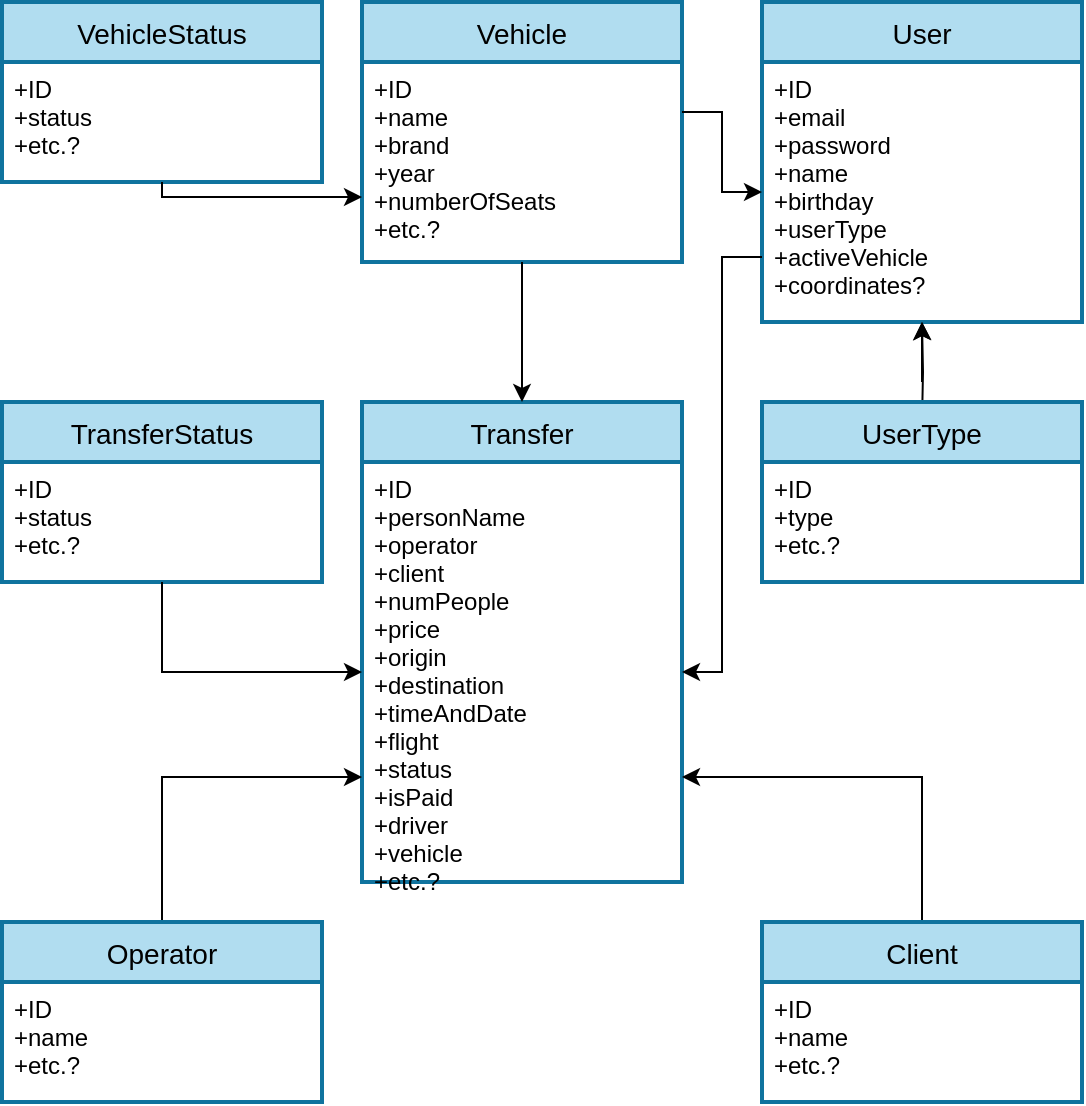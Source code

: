 <mxfile version="18.0.3" type="device"><diagram id="BD5Wx6VQtTXD83uLka7C" name="Page-1"><mxGraphModel dx="3257" dy="977" grid="1" gridSize="10" guides="1" tooltips="1" connect="1" arrows="1" fold="1" page="1" pageScale="1" pageWidth="1500" pageHeight="1500" math="0" shadow="0"><root><mxCell id="0"/><mxCell id="1" parent="0"/><mxCell id="PoL5Hn2bVHy7rkXez8PK-1" value="Vehicle" style="swimlane;childLayout=stackLayout;horizontal=1;startSize=30;horizontalStack=0;rounded=0;fontSize=14;fontStyle=0;strokeWidth=2;resizeParent=0;resizeLast=1;shadow=0;dashed=0;align=center;fillColor=#b1ddf0;strokeColor=#10739e;" parent="1" vertex="1"><mxGeometry x="-1310" y="10" width="160" height="130" as="geometry"/></mxCell><mxCell id="PoL5Hn2bVHy7rkXez8PK-2" value="+ID&#10;+name&#10;+brand&#10;+year&#10;+numberOfSeats&#10;+etc.?" style="align=left;strokeColor=none;fillColor=none;spacingLeft=4;fontSize=12;verticalAlign=top;resizable=0;rotatable=0;part=1;rounded=0;" parent="PoL5Hn2bVHy7rkXez8PK-1" vertex="1"><mxGeometry y="30" width="160" height="100" as="geometry"/></mxCell><mxCell id="PoL5Hn2bVHy7rkXez8PK-3" value="User" style="swimlane;childLayout=stackLayout;horizontal=1;startSize=30;horizontalStack=0;rounded=0;fontSize=14;fontStyle=0;strokeWidth=2;resizeParent=0;resizeLast=1;shadow=0;dashed=0;align=center;fillColor=#b1ddf0;strokeColor=#10739e;" parent="1" vertex="1"><mxGeometry x="-1110" y="10" width="160" height="160" as="geometry"/></mxCell><mxCell id="PoL5Hn2bVHy7rkXez8PK-4" value="+ID&#10;+email&#10;+password&#10;+name&#10;+birthday&#10;+userType&#10;+activeVehicle&#10;+coordinates?" style="align=left;strokeColor=none;fillColor=none;spacingLeft=4;fontSize=12;verticalAlign=top;resizable=0;rotatable=0;part=1;" parent="PoL5Hn2bVHy7rkXez8PK-3" vertex="1"><mxGeometry y="30" width="160" height="130" as="geometry"/></mxCell><mxCell id="PoL5Hn2bVHy7rkXez8PK-7" style="edgeStyle=orthogonalEdgeStyle;rounded=0;orthogonalLoop=1;jettySize=auto;html=1;exitX=1;exitY=0.25;exitDx=0;exitDy=0;entryX=0;entryY=0.5;entryDx=0;entryDy=0;" parent="1" source="PoL5Hn2bVHy7rkXez8PK-2" target="PoL5Hn2bVHy7rkXez8PK-4" edge="1"><mxGeometry relative="1" as="geometry"/></mxCell><mxCell id="PoL5Hn2bVHy7rkXez8PK-13" style="edgeStyle=orthogonalEdgeStyle;rounded=0;orthogonalLoop=1;jettySize=auto;html=1;entryX=0.5;entryY=1;entryDx=0;entryDy=0;" parent="1" target="PoL5Hn2bVHy7rkXez8PK-4" edge="1"><mxGeometry relative="1" as="geometry"><mxPoint x="-1030" y="200" as="sourcePoint"/></mxGeometry></mxCell><mxCell id="PoL5Hn2bVHy7rkXez8PK-16" value="" style="edgeStyle=orthogonalEdgeStyle;rounded=0;orthogonalLoop=1;jettySize=auto;html=1;" parent="1" target="PoL5Hn2bVHy7rkXez8PK-4" edge="1"><mxGeometry relative="1" as="geometry"><mxPoint x="-1030" y="220" as="sourcePoint"/></mxGeometry></mxCell><mxCell id="PoL5Hn2bVHy7rkXez8PK-8" value="UserType" style="swimlane;childLayout=stackLayout;horizontal=1;startSize=30;horizontalStack=0;rounded=0;fontSize=14;fontStyle=0;strokeWidth=2;resizeParent=0;resizeLast=1;shadow=0;dashed=0;align=center;fillColor=#b1ddf0;strokeColor=#10739e;" parent="1" vertex="1"><mxGeometry x="-1110" y="210" width="160" height="90" as="geometry"/></mxCell><mxCell id="PoL5Hn2bVHy7rkXez8PK-9" value="+ID&#10;+type&#10;+etc.?" style="align=left;strokeColor=none;fillColor=none;spacingLeft=4;fontSize=12;verticalAlign=top;resizable=0;rotatable=0;part=1;" parent="PoL5Hn2bVHy7rkXez8PK-8" vertex="1"><mxGeometry y="30" width="160" height="60" as="geometry"/></mxCell><mxCell id="PoL5Hn2bVHy7rkXez8PK-10" value="Transfer" style="swimlane;childLayout=stackLayout;horizontal=1;startSize=30;horizontalStack=0;rounded=0;fontSize=14;fontStyle=0;strokeWidth=2;resizeParent=0;resizeLast=1;shadow=0;dashed=0;align=center;fillColor=#b1ddf0;strokeColor=#10739e;" parent="1" vertex="1"><mxGeometry x="-1310" y="210" width="160" height="240" as="geometry"/></mxCell><mxCell id="PoL5Hn2bVHy7rkXez8PK-11" value="+ID&#10;+personName&#10;+operator&#10;+client&#10;+numPeople&#10;+price&#10;+origin&#10;+destination&#10;+timeAndDate&#10;+flight&#10;+status&#10;+isPaid&#10;+driver&#10;+vehicle&#10;+etc.?" style="align=left;strokeColor=none;fillColor=none;spacingLeft=4;fontSize=12;verticalAlign=top;resizable=0;rotatable=0;part=1;" parent="PoL5Hn2bVHy7rkXez8PK-10" vertex="1"><mxGeometry y="30" width="160" height="210" as="geometry"/></mxCell><mxCell id="PoL5Hn2bVHy7rkXez8PK-14" style="edgeStyle=orthogonalEdgeStyle;rounded=0;orthogonalLoop=1;jettySize=auto;html=1;exitX=0;exitY=0.75;exitDx=0;exitDy=0;entryX=1;entryY=0.5;entryDx=0;entryDy=0;" parent="1" source="PoL5Hn2bVHy7rkXez8PK-4" target="PoL5Hn2bVHy7rkXez8PK-11" edge="1"><mxGeometry relative="1" as="geometry"/></mxCell><mxCell id="PoL5Hn2bVHy7rkXez8PK-15" style="edgeStyle=orthogonalEdgeStyle;rounded=0;orthogonalLoop=1;jettySize=auto;html=1;exitX=0.5;exitY=1;exitDx=0;exitDy=0;" parent="1" source="PoL5Hn2bVHy7rkXez8PK-2" target="PoL5Hn2bVHy7rkXez8PK-10" edge="1"><mxGeometry relative="1" as="geometry"/></mxCell><mxCell id="PoL5Hn2bVHy7rkXez8PK-21" value="TransferStatus" style="swimlane;childLayout=stackLayout;horizontal=1;startSize=30;horizontalStack=0;rounded=0;fontSize=14;fontStyle=0;strokeWidth=2;resizeParent=0;resizeLast=1;shadow=0;dashed=0;align=center;fillColor=#b1ddf0;strokeColor=#10739e;" parent="1" vertex="1"><mxGeometry x="-1490" y="210" width="160" height="90" as="geometry"/></mxCell><mxCell id="PoL5Hn2bVHy7rkXez8PK-22" value="+ID&#10;+status&#10;+etc.?" style="align=left;strokeColor=none;fillColor=none;spacingLeft=4;fontSize=12;verticalAlign=top;resizable=0;rotatable=0;part=1;" parent="PoL5Hn2bVHy7rkXez8PK-21" vertex="1"><mxGeometry y="30" width="160" height="60" as="geometry"/></mxCell><mxCell id="PoL5Hn2bVHy7rkXez8PK-23" style="edgeStyle=orthogonalEdgeStyle;rounded=0;orthogonalLoop=1;jettySize=auto;html=1;exitX=0.5;exitY=1;exitDx=0;exitDy=0;entryX=0;entryY=0.5;entryDx=0;entryDy=0;" parent="1" source="PoL5Hn2bVHy7rkXez8PK-22" target="PoL5Hn2bVHy7rkXez8PK-11" edge="1"><mxGeometry relative="1" as="geometry"/></mxCell><mxCell id="PoL5Hn2bVHy7rkXez8PK-24" value="VehicleStatus" style="swimlane;childLayout=stackLayout;horizontal=1;startSize=30;horizontalStack=0;rounded=0;fontSize=14;fontStyle=0;strokeWidth=2;resizeParent=0;resizeLast=1;shadow=0;dashed=0;align=center;fillColor=#b1ddf0;strokeColor=#10739e;" parent="1" vertex="1"><mxGeometry x="-1490" y="10" width="160" height="90" as="geometry"/></mxCell><mxCell id="PoL5Hn2bVHy7rkXez8PK-25" value="+ID&#10;+status&#10;+etc.?" style="align=left;strokeColor=none;fillColor=none;spacingLeft=4;fontSize=12;verticalAlign=top;resizable=0;rotatable=0;part=1;" parent="PoL5Hn2bVHy7rkXez8PK-24" vertex="1"><mxGeometry y="30" width="160" height="60" as="geometry"/></mxCell><mxCell id="PoL5Hn2bVHy7rkXez8PK-27" style="edgeStyle=orthogonalEdgeStyle;rounded=0;orthogonalLoop=1;jettySize=auto;html=1;exitX=0.5;exitY=1;exitDx=0;exitDy=0;entryX=0;entryY=0.75;entryDx=0;entryDy=0;" parent="1" source="PoL5Hn2bVHy7rkXez8PK-25" target="PoL5Hn2bVHy7rkXez8PK-1" edge="1"><mxGeometry relative="1" as="geometry"><Array as="points"><mxPoint x="-1410" y="108"/></Array></mxGeometry></mxCell><mxCell id="DvT-mcTCcQ7cwiN3KnF5-7" style="edgeStyle=orthogonalEdgeStyle;rounded=0;orthogonalLoop=1;jettySize=auto;html=1;entryX=0;entryY=0.75;entryDx=0;entryDy=0;exitX=0.5;exitY=0;exitDx=0;exitDy=0;" edge="1" parent="1" source="DvT-mcTCcQ7cwiN3KnF5-1" target="PoL5Hn2bVHy7rkXez8PK-11"><mxGeometry relative="1" as="geometry"/></mxCell><mxCell id="DvT-mcTCcQ7cwiN3KnF5-1" value="Operator" style="swimlane;childLayout=stackLayout;horizontal=1;startSize=30;horizontalStack=0;rounded=0;fontSize=14;fontStyle=0;strokeWidth=2;resizeParent=0;resizeLast=1;shadow=0;dashed=0;align=center;fillColor=#b1ddf0;strokeColor=#10739e;" vertex="1" parent="1"><mxGeometry x="-1490" y="470" width="160" height="90" as="geometry"/></mxCell><mxCell id="DvT-mcTCcQ7cwiN3KnF5-2" value="+ID&#10;+name&#10;+etc.?" style="align=left;strokeColor=none;fillColor=none;spacingLeft=4;fontSize=12;verticalAlign=top;resizable=0;rotatable=0;part=1;" vertex="1" parent="DvT-mcTCcQ7cwiN3KnF5-1"><mxGeometry y="30" width="160" height="60" as="geometry"/></mxCell><mxCell id="DvT-mcTCcQ7cwiN3KnF5-6" style="edgeStyle=orthogonalEdgeStyle;rounded=0;orthogonalLoop=1;jettySize=auto;html=1;entryX=1;entryY=0.75;entryDx=0;entryDy=0;exitX=0.5;exitY=0;exitDx=0;exitDy=0;" edge="1" parent="1" source="DvT-mcTCcQ7cwiN3KnF5-3" target="PoL5Hn2bVHy7rkXez8PK-11"><mxGeometry relative="1" as="geometry"/></mxCell><mxCell id="DvT-mcTCcQ7cwiN3KnF5-3" value="Client" style="swimlane;childLayout=stackLayout;horizontal=1;startSize=30;horizontalStack=0;rounded=0;fontSize=14;fontStyle=0;strokeWidth=2;resizeParent=0;resizeLast=1;shadow=0;dashed=0;align=center;fillColor=#b1ddf0;strokeColor=#10739e;" vertex="1" parent="1"><mxGeometry x="-1110" y="470" width="160" height="90" as="geometry"/></mxCell><mxCell id="DvT-mcTCcQ7cwiN3KnF5-4" value="+ID&#10;+name&#10;+etc.?" style="align=left;strokeColor=none;fillColor=none;spacingLeft=4;fontSize=12;verticalAlign=top;resizable=0;rotatable=0;part=1;" vertex="1" parent="DvT-mcTCcQ7cwiN3KnF5-3"><mxGeometry y="30" width="160" height="60" as="geometry"/></mxCell></root></mxGraphModel></diagram></mxfile>
